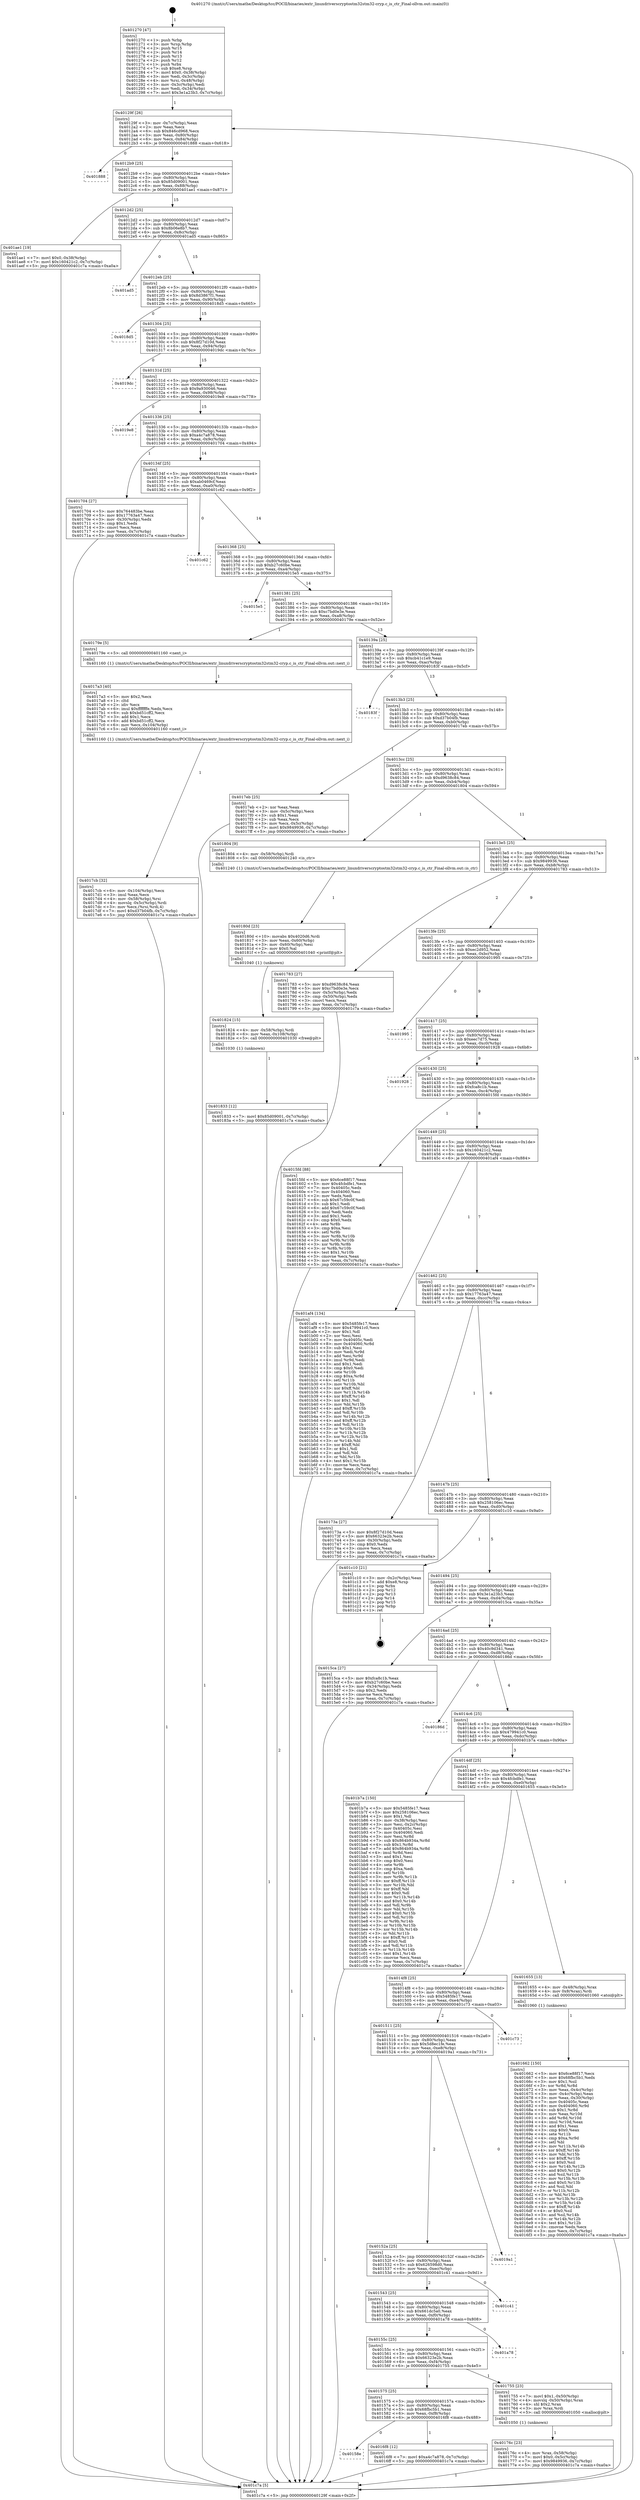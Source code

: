 digraph "0x401270" {
  label = "0x401270 (/mnt/c/Users/mathe/Desktop/tcc/POCII/binaries/extr_linuxdriverscryptostm32stm32-cryp.c_is_ctr_Final-ollvm.out::main(0))"
  labelloc = "t"
  node[shape=record]

  Entry [label="",width=0.3,height=0.3,shape=circle,fillcolor=black,style=filled]
  "0x40129f" [label="{
     0x40129f [26]\l
     | [instrs]\l
     &nbsp;&nbsp;0x40129f \<+3\>: mov -0x7c(%rbp),%eax\l
     &nbsp;&nbsp;0x4012a2 \<+2\>: mov %eax,%ecx\l
     &nbsp;&nbsp;0x4012a4 \<+6\>: sub $0x846cd968,%ecx\l
     &nbsp;&nbsp;0x4012aa \<+3\>: mov %eax,-0x80(%rbp)\l
     &nbsp;&nbsp;0x4012ad \<+6\>: mov %ecx,-0x84(%rbp)\l
     &nbsp;&nbsp;0x4012b3 \<+6\>: je 0000000000401888 \<main+0x618\>\l
  }"]
  "0x401888" [label="{
     0x401888\l
  }", style=dashed]
  "0x4012b9" [label="{
     0x4012b9 [25]\l
     | [instrs]\l
     &nbsp;&nbsp;0x4012b9 \<+5\>: jmp 00000000004012be \<main+0x4e\>\l
     &nbsp;&nbsp;0x4012be \<+3\>: mov -0x80(%rbp),%eax\l
     &nbsp;&nbsp;0x4012c1 \<+5\>: sub $0x85d09001,%eax\l
     &nbsp;&nbsp;0x4012c6 \<+6\>: mov %eax,-0x88(%rbp)\l
     &nbsp;&nbsp;0x4012cc \<+6\>: je 0000000000401ae1 \<main+0x871\>\l
  }"]
  Exit [label="",width=0.3,height=0.3,shape=circle,fillcolor=black,style=filled,peripheries=2]
  "0x401ae1" [label="{
     0x401ae1 [19]\l
     | [instrs]\l
     &nbsp;&nbsp;0x401ae1 \<+7\>: movl $0x0,-0x38(%rbp)\l
     &nbsp;&nbsp;0x401ae8 \<+7\>: movl $0x160421c2,-0x7c(%rbp)\l
     &nbsp;&nbsp;0x401aef \<+5\>: jmp 0000000000401c7a \<main+0xa0a\>\l
  }"]
  "0x4012d2" [label="{
     0x4012d2 [25]\l
     | [instrs]\l
     &nbsp;&nbsp;0x4012d2 \<+5\>: jmp 00000000004012d7 \<main+0x67\>\l
     &nbsp;&nbsp;0x4012d7 \<+3\>: mov -0x80(%rbp),%eax\l
     &nbsp;&nbsp;0x4012da \<+5\>: sub $0x8b06e8b7,%eax\l
     &nbsp;&nbsp;0x4012df \<+6\>: mov %eax,-0x8c(%rbp)\l
     &nbsp;&nbsp;0x4012e5 \<+6\>: je 0000000000401ad5 \<main+0x865\>\l
  }"]
  "0x401833" [label="{
     0x401833 [12]\l
     | [instrs]\l
     &nbsp;&nbsp;0x401833 \<+7\>: movl $0x85d09001,-0x7c(%rbp)\l
     &nbsp;&nbsp;0x40183a \<+5\>: jmp 0000000000401c7a \<main+0xa0a\>\l
  }"]
  "0x401ad5" [label="{
     0x401ad5\l
  }", style=dashed]
  "0x4012eb" [label="{
     0x4012eb [25]\l
     | [instrs]\l
     &nbsp;&nbsp;0x4012eb \<+5\>: jmp 00000000004012f0 \<main+0x80\>\l
     &nbsp;&nbsp;0x4012f0 \<+3\>: mov -0x80(%rbp),%eax\l
     &nbsp;&nbsp;0x4012f3 \<+5\>: sub $0x8d3867f1,%eax\l
     &nbsp;&nbsp;0x4012f8 \<+6\>: mov %eax,-0x90(%rbp)\l
     &nbsp;&nbsp;0x4012fe \<+6\>: je 00000000004018d5 \<main+0x665\>\l
  }"]
  "0x401824" [label="{
     0x401824 [15]\l
     | [instrs]\l
     &nbsp;&nbsp;0x401824 \<+4\>: mov -0x58(%rbp),%rdi\l
     &nbsp;&nbsp;0x401828 \<+6\>: mov %eax,-0x108(%rbp)\l
     &nbsp;&nbsp;0x40182e \<+5\>: call 0000000000401030 \<free@plt\>\l
     | [calls]\l
     &nbsp;&nbsp;0x401030 \{1\} (unknown)\l
  }"]
  "0x4018d5" [label="{
     0x4018d5\l
  }", style=dashed]
  "0x401304" [label="{
     0x401304 [25]\l
     | [instrs]\l
     &nbsp;&nbsp;0x401304 \<+5\>: jmp 0000000000401309 \<main+0x99\>\l
     &nbsp;&nbsp;0x401309 \<+3\>: mov -0x80(%rbp),%eax\l
     &nbsp;&nbsp;0x40130c \<+5\>: sub $0x8f27d10d,%eax\l
     &nbsp;&nbsp;0x401311 \<+6\>: mov %eax,-0x94(%rbp)\l
     &nbsp;&nbsp;0x401317 \<+6\>: je 00000000004019dc \<main+0x76c\>\l
  }"]
  "0x40180d" [label="{
     0x40180d [23]\l
     | [instrs]\l
     &nbsp;&nbsp;0x40180d \<+10\>: movabs $0x4020d6,%rdi\l
     &nbsp;&nbsp;0x401817 \<+3\>: mov %eax,-0x60(%rbp)\l
     &nbsp;&nbsp;0x40181a \<+3\>: mov -0x60(%rbp),%esi\l
     &nbsp;&nbsp;0x40181d \<+2\>: mov $0x0,%al\l
     &nbsp;&nbsp;0x40181f \<+5\>: call 0000000000401040 \<printf@plt\>\l
     | [calls]\l
     &nbsp;&nbsp;0x401040 \{1\} (unknown)\l
  }"]
  "0x4019dc" [label="{
     0x4019dc\l
  }", style=dashed]
  "0x40131d" [label="{
     0x40131d [25]\l
     | [instrs]\l
     &nbsp;&nbsp;0x40131d \<+5\>: jmp 0000000000401322 \<main+0xb2\>\l
     &nbsp;&nbsp;0x401322 \<+3\>: mov -0x80(%rbp),%eax\l
     &nbsp;&nbsp;0x401325 \<+5\>: sub $0x9a930046,%eax\l
     &nbsp;&nbsp;0x40132a \<+6\>: mov %eax,-0x98(%rbp)\l
     &nbsp;&nbsp;0x401330 \<+6\>: je 00000000004019e8 \<main+0x778\>\l
  }"]
  "0x4017cb" [label="{
     0x4017cb [32]\l
     | [instrs]\l
     &nbsp;&nbsp;0x4017cb \<+6\>: mov -0x104(%rbp),%ecx\l
     &nbsp;&nbsp;0x4017d1 \<+3\>: imul %eax,%ecx\l
     &nbsp;&nbsp;0x4017d4 \<+4\>: mov -0x58(%rbp),%rsi\l
     &nbsp;&nbsp;0x4017d8 \<+4\>: movslq -0x5c(%rbp),%rdi\l
     &nbsp;&nbsp;0x4017dc \<+3\>: mov %ecx,(%rsi,%rdi,4)\l
     &nbsp;&nbsp;0x4017df \<+7\>: movl $0xd37b04fb,-0x7c(%rbp)\l
     &nbsp;&nbsp;0x4017e6 \<+5\>: jmp 0000000000401c7a \<main+0xa0a\>\l
  }"]
  "0x4019e8" [label="{
     0x4019e8\l
  }", style=dashed]
  "0x401336" [label="{
     0x401336 [25]\l
     | [instrs]\l
     &nbsp;&nbsp;0x401336 \<+5\>: jmp 000000000040133b \<main+0xcb\>\l
     &nbsp;&nbsp;0x40133b \<+3\>: mov -0x80(%rbp),%eax\l
     &nbsp;&nbsp;0x40133e \<+5\>: sub $0xa4c7a878,%eax\l
     &nbsp;&nbsp;0x401343 \<+6\>: mov %eax,-0x9c(%rbp)\l
     &nbsp;&nbsp;0x401349 \<+6\>: je 0000000000401704 \<main+0x494\>\l
  }"]
  "0x4017a3" [label="{
     0x4017a3 [40]\l
     | [instrs]\l
     &nbsp;&nbsp;0x4017a3 \<+5\>: mov $0x2,%ecx\l
     &nbsp;&nbsp;0x4017a8 \<+1\>: cltd\l
     &nbsp;&nbsp;0x4017a9 \<+2\>: idiv %ecx\l
     &nbsp;&nbsp;0x4017ab \<+6\>: imul $0xfffffffe,%edx,%ecx\l
     &nbsp;&nbsp;0x4017b1 \<+6\>: sub $0xbd51cff2,%ecx\l
     &nbsp;&nbsp;0x4017b7 \<+3\>: add $0x1,%ecx\l
     &nbsp;&nbsp;0x4017ba \<+6\>: add $0xbd51cff2,%ecx\l
     &nbsp;&nbsp;0x4017c0 \<+6\>: mov %ecx,-0x104(%rbp)\l
     &nbsp;&nbsp;0x4017c6 \<+5\>: call 0000000000401160 \<next_i\>\l
     | [calls]\l
     &nbsp;&nbsp;0x401160 \{1\} (/mnt/c/Users/mathe/Desktop/tcc/POCII/binaries/extr_linuxdriverscryptostm32stm32-cryp.c_is_ctr_Final-ollvm.out::next_i)\l
  }"]
  "0x401704" [label="{
     0x401704 [27]\l
     | [instrs]\l
     &nbsp;&nbsp;0x401704 \<+5\>: mov $0x764483be,%eax\l
     &nbsp;&nbsp;0x401709 \<+5\>: mov $0x17763a47,%ecx\l
     &nbsp;&nbsp;0x40170e \<+3\>: mov -0x30(%rbp),%edx\l
     &nbsp;&nbsp;0x401711 \<+3\>: cmp $0x1,%edx\l
     &nbsp;&nbsp;0x401714 \<+3\>: cmovl %ecx,%eax\l
     &nbsp;&nbsp;0x401717 \<+3\>: mov %eax,-0x7c(%rbp)\l
     &nbsp;&nbsp;0x40171a \<+5\>: jmp 0000000000401c7a \<main+0xa0a\>\l
  }"]
  "0x40134f" [label="{
     0x40134f [25]\l
     | [instrs]\l
     &nbsp;&nbsp;0x40134f \<+5\>: jmp 0000000000401354 \<main+0xe4\>\l
     &nbsp;&nbsp;0x401354 \<+3\>: mov -0x80(%rbp),%eax\l
     &nbsp;&nbsp;0x401357 \<+5\>: sub $0xab0469cf,%eax\l
     &nbsp;&nbsp;0x40135c \<+6\>: mov %eax,-0xa0(%rbp)\l
     &nbsp;&nbsp;0x401362 \<+6\>: je 0000000000401c62 \<main+0x9f2\>\l
  }"]
  "0x40176c" [label="{
     0x40176c [23]\l
     | [instrs]\l
     &nbsp;&nbsp;0x40176c \<+4\>: mov %rax,-0x58(%rbp)\l
     &nbsp;&nbsp;0x401770 \<+7\>: movl $0x0,-0x5c(%rbp)\l
     &nbsp;&nbsp;0x401777 \<+7\>: movl $0x9849936,-0x7c(%rbp)\l
     &nbsp;&nbsp;0x40177e \<+5\>: jmp 0000000000401c7a \<main+0xa0a\>\l
  }"]
  "0x401c62" [label="{
     0x401c62\l
  }", style=dashed]
  "0x401368" [label="{
     0x401368 [25]\l
     | [instrs]\l
     &nbsp;&nbsp;0x401368 \<+5\>: jmp 000000000040136d \<main+0xfd\>\l
     &nbsp;&nbsp;0x40136d \<+3\>: mov -0x80(%rbp),%eax\l
     &nbsp;&nbsp;0x401370 \<+5\>: sub $0xb27c60be,%eax\l
     &nbsp;&nbsp;0x401375 \<+6\>: mov %eax,-0xa4(%rbp)\l
     &nbsp;&nbsp;0x40137b \<+6\>: je 00000000004015e5 \<main+0x375\>\l
  }"]
  "0x40158e" [label="{
     0x40158e\l
  }", style=dashed]
  "0x4015e5" [label="{
     0x4015e5\l
  }", style=dashed]
  "0x401381" [label="{
     0x401381 [25]\l
     | [instrs]\l
     &nbsp;&nbsp;0x401381 \<+5\>: jmp 0000000000401386 \<main+0x116\>\l
     &nbsp;&nbsp;0x401386 \<+3\>: mov -0x80(%rbp),%eax\l
     &nbsp;&nbsp;0x401389 \<+5\>: sub $0xc7bd0e3e,%eax\l
     &nbsp;&nbsp;0x40138e \<+6\>: mov %eax,-0xa8(%rbp)\l
     &nbsp;&nbsp;0x401394 \<+6\>: je 000000000040179e \<main+0x52e\>\l
  }"]
  "0x4016f8" [label="{
     0x4016f8 [12]\l
     | [instrs]\l
     &nbsp;&nbsp;0x4016f8 \<+7\>: movl $0xa4c7a878,-0x7c(%rbp)\l
     &nbsp;&nbsp;0x4016ff \<+5\>: jmp 0000000000401c7a \<main+0xa0a\>\l
  }"]
  "0x40179e" [label="{
     0x40179e [5]\l
     | [instrs]\l
     &nbsp;&nbsp;0x40179e \<+5\>: call 0000000000401160 \<next_i\>\l
     | [calls]\l
     &nbsp;&nbsp;0x401160 \{1\} (/mnt/c/Users/mathe/Desktop/tcc/POCII/binaries/extr_linuxdriverscryptostm32stm32-cryp.c_is_ctr_Final-ollvm.out::next_i)\l
  }"]
  "0x40139a" [label="{
     0x40139a [25]\l
     | [instrs]\l
     &nbsp;&nbsp;0x40139a \<+5\>: jmp 000000000040139f \<main+0x12f\>\l
     &nbsp;&nbsp;0x40139f \<+3\>: mov -0x80(%rbp),%eax\l
     &nbsp;&nbsp;0x4013a2 \<+5\>: sub $0xcb41c1e9,%eax\l
     &nbsp;&nbsp;0x4013a7 \<+6\>: mov %eax,-0xac(%rbp)\l
     &nbsp;&nbsp;0x4013ad \<+6\>: je 000000000040183f \<main+0x5cf\>\l
  }"]
  "0x401575" [label="{
     0x401575 [25]\l
     | [instrs]\l
     &nbsp;&nbsp;0x401575 \<+5\>: jmp 000000000040157a \<main+0x30a\>\l
     &nbsp;&nbsp;0x40157a \<+3\>: mov -0x80(%rbp),%eax\l
     &nbsp;&nbsp;0x40157d \<+5\>: sub $0x68fbc5b1,%eax\l
     &nbsp;&nbsp;0x401582 \<+6\>: mov %eax,-0xf8(%rbp)\l
     &nbsp;&nbsp;0x401588 \<+6\>: je 00000000004016f8 \<main+0x488\>\l
  }"]
  "0x40183f" [label="{
     0x40183f\l
  }", style=dashed]
  "0x4013b3" [label="{
     0x4013b3 [25]\l
     | [instrs]\l
     &nbsp;&nbsp;0x4013b3 \<+5\>: jmp 00000000004013b8 \<main+0x148\>\l
     &nbsp;&nbsp;0x4013b8 \<+3\>: mov -0x80(%rbp),%eax\l
     &nbsp;&nbsp;0x4013bb \<+5\>: sub $0xd37b04fb,%eax\l
     &nbsp;&nbsp;0x4013c0 \<+6\>: mov %eax,-0xb0(%rbp)\l
     &nbsp;&nbsp;0x4013c6 \<+6\>: je 00000000004017eb \<main+0x57b\>\l
  }"]
  "0x401755" [label="{
     0x401755 [23]\l
     | [instrs]\l
     &nbsp;&nbsp;0x401755 \<+7\>: movl $0x1,-0x50(%rbp)\l
     &nbsp;&nbsp;0x40175c \<+4\>: movslq -0x50(%rbp),%rax\l
     &nbsp;&nbsp;0x401760 \<+4\>: shl $0x2,%rax\l
     &nbsp;&nbsp;0x401764 \<+3\>: mov %rax,%rdi\l
     &nbsp;&nbsp;0x401767 \<+5\>: call 0000000000401050 \<malloc@plt\>\l
     | [calls]\l
     &nbsp;&nbsp;0x401050 \{1\} (unknown)\l
  }"]
  "0x4017eb" [label="{
     0x4017eb [25]\l
     | [instrs]\l
     &nbsp;&nbsp;0x4017eb \<+2\>: xor %eax,%eax\l
     &nbsp;&nbsp;0x4017ed \<+3\>: mov -0x5c(%rbp),%ecx\l
     &nbsp;&nbsp;0x4017f0 \<+3\>: sub $0x1,%eax\l
     &nbsp;&nbsp;0x4017f3 \<+2\>: sub %eax,%ecx\l
     &nbsp;&nbsp;0x4017f5 \<+3\>: mov %ecx,-0x5c(%rbp)\l
     &nbsp;&nbsp;0x4017f8 \<+7\>: movl $0x9849936,-0x7c(%rbp)\l
     &nbsp;&nbsp;0x4017ff \<+5\>: jmp 0000000000401c7a \<main+0xa0a\>\l
  }"]
  "0x4013cc" [label="{
     0x4013cc [25]\l
     | [instrs]\l
     &nbsp;&nbsp;0x4013cc \<+5\>: jmp 00000000004013d1 \<main+0x161\>\l
     &nbsp;&nbsp;0x4013d1 \<+3\>: mov -0x80(%rbp),%eax\l
     &nbsp;&nbsp;0x4013d4 \<+5\>: sub $0xd9638c84,%eax\l
     &nbsp;&nbsp;0x4013d9 \<+6\>: mov %eax,-0xb4(%rbp)\l
     &nbsp;&nbsp;0x4013df \<+6\>: je 0000000000401804 \<main+0x594\>\l
  }"]
  "0x40155c" [label="{
     0x40155c [25]\l
     | [instrs]\l
     &nbsp;&nbsp;0x40155c \<+5\>: jmp 0000000000401561 \<main+0x2f1\>\l
     &nbsp;&nbsp;0x401561 \<+3\>: mov -0x80(%rbp),%eax\l
     &nbsp;&nbsp;0x401564 \<+5\>: sub $0x66323e2b,%eax\l
     &nbsp;&nbsp;0x401569 \<+6\>: mov %eax,-0xf4(%rbp)\l
     &nbsp;&nbsp;0x40156f \<+6\>: je 0000000000401755 \<main+0x4e5\>\l
  }"]
  "0x401804" [label="{
     0x401804 [9]\l
     | [instrs]\l
     &nbsp;&nbsp;0x401804 \<+4\>: mov -0x58(%rbp),%rdi\l
     &nbsp;&nbsp;0x401808 \<+5\>: call 0000000000401240 \<is_ctr\>\l
     | [calls]\l
     &nbsp;&nbsp;0x401240 \{1\} (/mnt/c/Users/mathe/Desktop/tcc/POCII/binaries/extr_linuxdriverscryptostm32stm32-cryp.c_is_ctr_Final-ollvm.out::is_ctr)\l
  }"]
  "0x4013e5" [label="{
     0x4013e5 [25]\l
     | [instrs]\l
     &nbsp;&nbsp;0x4013e5 \<+5\>: jmp 00000000004013ea \<main+0x17a\>\l
     &nbsp;&nbsp;0x4013ea \<+3\>: mov -0x80(%rbp),%eax\l
     &nbsp;&nbsp;0x4013ed \<+5\>: sub $0x9849936,%eax\l
     &nbsp;&nbsp;0x4013f2 \<+6\>: mov %eax,-0xb8(%rbp)\l
     &nbsp;&nbsp;0x4013f8 \<+6\>: je 0000000000401783 \<main+0x513\>\l
  }"]
  "0x401a78" [label="{
     0x401a78\l
  }", style=dashed]
  "0x401783" [label="{
     0x401783 [27]\l
     | [instrs]\l
     &nbsp;&nbsp;0x401783 \<+5\>: mov $0xd9638c84,%eax\l
     &nbsp;&nbsp;0x401788 \<+5\>: mov $0xc7bd0e3e,%ecx\l
     &nbsp;&nbsp;0x40178d \<+3\>: mov -0x5c(%rbp),%edx\l
     &nbsp;&nbsp;0x401790 \<+3\>: cmp -0x50(%rbp),%edx\l
     &nbsp;&nbsp;0x401793 \<+3\>: cmovl %ecx,%eax\l
     &nbsp;&nbsp;0x401796 \<+3\>: mov %eax,-0x7c(%rbp)\l
     &nbsp;&nbsp;0x401799 \<+5\>: jmp 0000000000401c7a \<main+0xa0a\>\l
  }"]
  "0x4013fe" [label="{
     0x4013fe [25]\l
     | [instrs]\l
     &nbsp;&nbsp;0x4013fe \<+5\>: jmp 0000000000401403 \<main+0x193\>\l
     &nbsp;&nbsp;0x401403 \<+3\>: mov -0x80(%rbp),%eax\l
     &nbsp;&nbsp;0x401406 \<+5\>: sub $0xec2d952,%eax\l
     &nbsp;&nbsp;0x40140b \<+6\>: mov %eax,-0xbc(%rbp)\l
     &nbsp;&nbsp;0x401411 \<+6\>: je 0000000000401995 \<main+0x725\>\l
  }"]
  "0x401543" [label="{
     0x401543 [25]\l
     | [instrs]\l
     &nbsp;&nbsp;0x401543 \<+5\>: jmp 0000000000401548 \<main+0x2d8\>\l
     &nbsp;&nbsp;0x401548 \<+3\>: mov -0x80(%rbp),%eax\l
     &nbsp;&nbsp;0x40154b \<+5\>: sub $0x661dc5a0,%eax\l
     &nbsp;&nbsp;0x401550 \<+6\>: mov %eax,-0xf0(%rbp)\l
     &nbsp;&nbsp;0x401556 \<+6\>: je 0000000000401a78 \<main+0x808\>\l
  }"]
  "0x401995" [label="{
     0x401995\l
  }", style=dashed]
  "0x401417" [label="{
     0x401417 [25]\l
     | [instrs]\l
     &nbsp;&nbsp;0x401417 \<+5\>: jmp 000000000040141c \<main+0x1ac\>\l
     &nbsp;&nbsp;0x40141c \<+3\>: mov -0x80(%rbp),%eax\l
     &nbsp;&nbsp;0x40141f \<+5\>: sub $0xeec7d75,%eax\l
     &nbsp;&nbsp;0x401424 \<+6\>: mov %eax,-0xc0(%rbp)\l
     &nbsp;&nbsp;0x40142a \<+6\>: je 0000000000401928 \<main+0x6b8\>\l
  }"]
  "0x401c41" [label="{
     0x401c41\l
  }", style=dashed]
  "0x401928" [label="{
     0x401928\l
  }", style=dashed]
  "0x401430" [label="{
     0x401430 [25]\l
     | [instrs]\l
     &nbsp;&nbsp;0x401430 \<+5\>: jmp 0000000000401435 \<main+0x1c5\>\l
     &nbsp;&nbsp;0x401435 \<+3\>: mov -0x80(%rbp),%eax\l
     &nbsp;&nbsp;0x401438 \<+5\>: sub $0xfca8c1b,%eax\l
     &nbsp;&nbsp;0x40143d \<+6\>: mov %eax,-0xc4(%rbp)\l
     &nbsp;&nbsp;0x401443 \<+6\>: je 00000000004015fd \<main+0x38d\>\l
  }"]
  "0x40152a" [label="{
     0x40152a [25]\l
     | [instrs]\l
     &nbsp;&nbsp;0x40152a \<+5\>: jmp 000000000040152f \<main+0x2bf\>\l
     &nbsp;&nbsp;0x40152f \<+3\>: mov -0x80(%rbp),%eax\l
     &nbsp;&nbsp;0x401532 \<+5\>: sub $0x626598d0,%eax\l
     &nbsp;&nbsp;0x401537 \<+6\>: mov %eax,-0xec(%rbp)\l
     &nbsp;&nbsp;0x40153d \<+6\>: je 0000000000401c41 \<main+0x9d1\>\l
  }"]
  "0x4015fd" [label="{
     0x4015fd [88]\l
     | [instrs]\l
     &nbsp;&nbsp;0x4015fd \<+5\>: mov $0x6ce88f17,%eax\l
     &nbsp;&nbsp;0x401602 \<+5\>: mov $0x4fcbdfe1,%ecx\l
     &nbsp;&nbsp;0x401607 \<+7\>: mov 0x40405c,%edx\l
     &nbsp;&nbsp;0x40160e \<+7\>: mov 0x404060,%esi\l
     &nbsp;&nbsp;0x401615 \<+2\>: mov %edx,%edi\l
     &nbsp;&nbsp;0x401617 \<+6\>: sub $0x67c59c0f,%edi\l
     &nbsp;&nbsp;0x40161d \<+3\>: sub $0x1,%edi\l
     &nbsp;&nbsp;0x401620 \<+6\>: add $0x67c59c0f,%edi\l
     &nbsp;&nbsp;0x401626 \<+3\>: imul %edi,%edx\l
     &nbsp;&nbsp;0x401629 \<+3\>: and $0x1,%edx\l
     &nbsp;&nbsp;0x40162c \<+3\>: cmp $0x0,%edx\l
     &nbsp;&nbsp;0x40162f \<+4\>: sete %r8b\l
     &nbsp;&nbsp;0x401633 \<+3\>: cmp $0xa,%esi\l
     &nbsp;&nbsp;0x401636 \<+4\>: setl %r9b\l
     &nbsp;&nbsp;0x40163a \<+3\>: mov %r8b,%r10b\l
     &nbsp;&nbsp;0x40163d \<+3\>: and %r9b,%r10b\l
     &nbsp;&nbsp;0x401640 \<+3\>: xor %r9b,%r8b\l
     &nbsp;&nbsp;0x401643 \<+3\>: or %r8b,%r10b\l
     &nbsp;&nbsp;0x401646 \<+4\>: test $0x1,%r10b\l
     &nbsp;&nbsp;0x40164a \<+3\>: cmovne %ecx,%eax\l
     &nbsp;&nbsp;0x40164d \<+3\>: mov %eax,-0x7c(%rbp)\l
     &nbsp;&nbsp;0x401650 \<+5\>: jmp 0000000000401c7a \<main+0xa0a\>\l
  }"]
  "0x401449" [label="{
     0x401449 [25]\l
     | [instrs]\l
     &nbsp;&nbsp;0x401449 \<+5\>: jmp 000000000040144e \<main+0x1de\>\l
     &nbsp;&nbsp;0x40144e \<+3\>: mov -0x80(%rbp),%eax\l
     &nbsp;&nbsp;0x401451 \<+5\>: sub $0x160421c2,%eax\l
     &nbsp;&nbsp;0x401456 \<+6\>: mov %eax,-0xc8(%rbp)\l
     &nbsp;&nbsp;0x40145c \<+6\>: je 0000000000401af4 \<main+0x884\>\l
  }"]
  "0x4019a1" [label="{
     0x4019a1\l
  }", style=dashed]
  "0x401af4" [label="{
     0x401af4 [134]\l
     | [instrs]\l
     &nbsp;&nbsp;0x401af4 \<+5\>: mov $0x5485fe17,%eax\l
     &nbsp;&nbsp;0x401af9 \<+5\>: mov $0x479941c0,%ecx\l
     &nbsp;&nbsp;0x401afe \<+2\>: mov $0x1,%dl\l
     &nbsp;&nbsp;0x401b00 \<+2\>: xor %esi,%esi\l
     &nbsp;&nbsp;0x401b02 \<+7\>: mov 0x40405c,%edi\l
     &nbsp;&nbsp;0x401b09 \<+8\>: mov 0x404060,%r8d\l
     &nbsp;&nbsp;0x401b11 \<+3\>: sub $0x1,%esi\l
     &nbsp;&nbsp;0x401b14 \<+3\>: mov %edi,%r9d\l
     &nbsp;&nbsp;0x401b17 \<+3\>: add %esi,%r9d\l
     &nbsp;&nbsp;0x401b1a \<+4\>: imul %r9d,%edi\l
     &nbsp;&nbsp;0x401b1e \<+3\>: and $0x1,%edi\l
     &nbsp;&nbsp;0x401b21 \<+3\>: cmp $0x0,%edi\l
     &nbsp;&nbsp;0x401b24 \<+4\>: sete %r10b\l
     &nbsp;&nbsp;0x401b28 \<+4\>: cmp $0xa,%r8d\l
     &nbsp;&nbsp;0x401b2c \<+4\>: setl %r11b\l
     &nbsp;&nbsp;0x401b30 \<+3\>: mov %r10b,%bl\l
     &nbsp;&nbsp;0x401b33 \<+3\>: xor $0xff,%bl\l
     &nbsp;&nbsp;0x401b36 \<+3\>: mov %r11b,%r14b\l
     &nbsp;&nbsp;0x401b39 \<+4\>: xor $0xff,%r14b\l
     &nbsp;&nbsp;0x401b3d \<+3\>: xor $0x1,%dl\l
     &nbsp;&nbsp;0x401b40 \<+3\>: mov %bl,%r15b\l
     &nbsp;&nbsp;0x401b43 \<+4\>: and $0xff,%r15b\l
     &nbsp;&nbsp;0x401b47 \<+3\>: and %dl,%r10b\l
     &nbsp;&nbsp;0x401b4a \<+3\>: mov %r14b,%r12b\l
     &nbsp;&nbsp;0x401b4d \<+4\>: and $0xff,%r12b\l
     &nbsp;&nbsp;0x401b51 \<+3\>: and %dl,%r11b\l
     &nbsp;&nbsp;0x401b54 \<+3\>: or %r10b,%r15b\l
     &nbsp;&nbsp;0x401b57 \<+3\>: or %r11b,%r12b\l
     &nbsp;&nbsp;0x401b5a \<+3\>: xor %r12b,%r15b\l
     &nbsp;&nbsp;0x401b5d \<+3\>: or %r14b,%bl\l
     &nbsp;&nbsp;0x401b60 \<+3\>: xor $0xff,%bl\l
     &nbsp;&nbsp;0x401b63 \<+3\>: or $0x1,%dl\l
     &nbsp;&nbsp;0x401b66 \<+2\>: and %dl,%bl\l
     &nbsp;&nbsp;0x401b68 \<+3\>: or %bl,%r15b\l
     &nbsp;&nbsp;0x401b6b \<+4\>: test $0x1,%r15b\l
     &nbsp;&nbsp;0x401b6f \<+3\>: cmovne %ecx,%eax\l
     &nbsp;&nbsp;0x401b72 \<+3\>: mov %eax,-0x7c(%rbp)\l
     &nbsp;&nbsp;0x401b75 \<+5\>: jmp 0000000000401c7a \<main+0xa0a\>\l
  }"]
  "0x401462" [label="{
     0x401462 [25]\l
     | [instrs]\l
     &nbsp;&nbsp;0x401462 \<+5\>: jmp 0000000000401467 \<main+0x1f7\>\l
     &nbsp;&nbsp;0x401467 \<+3\>: mov -0x80(%rbp),%eax\l
     &nbsp;&nbsp;0x40146a \<+5\>: sub $0x17763a47,%eax\l
     &nbsp;&nbsp;0x40146f \<+6\>: mov %eax,-0xcc(%rbp)\l
     &nbsp;&nbsp;0x401475 \<+6\>: je 000000000040173a \<main+0x4ca\>\l
  }"]
  "0x401511" [label="{
     0x401511 [25]\l
     | [instrs]\l
     &nbsp;&nbsp;0x401511 \<+5\>: jmp 0000000000401516 \<main+0x2a6\>\l
     &nbsp;&nbsp;0x401516 \<+3\>: mov -0x80(%rbp),%eax\l
     &nbsp;&nbsp;0x401519 \<+5\>: sub $0x5d8ec1fe,%eax\l
     &nbsp;&nbsp;0x40151e \<+6\>: mov %eax,-0xe8(%rbp)\l
     &nbsp;&nbsp;0x401524 \<+6\>: je 00000000004019a1 \<main+0x731\>\l
  }"]
  "0x40173a" [label="{
     0x40173a [27]\l
     | [instrs]\l
     &nbsp;&nbsp;0x40173a \<+5\>: mov $0x8f27d10d,%eax\l
     &nbsp;&nbsp;0x40173f \<+5\>: mov $0x66323e2b,%ecx\l
     &nbsp;&nbsp;0x401744 \<+3\>: mov -0x30(%rbp),%edx\l
     &nbsp;&nbsp;0x401747 \<+3\>: cmp $0x0,%edx\l
     &nbsp;&nbsp;0x40174a \<+3\>: cmove %ecx,%eax\l
     &nbsp;&nbsp;0x40174d \<+3\>: mov %eax,-0x7c(%rbp)\l
     &nbsp;&nbsp;0x401750 \<+5\>: jmp 0000000000401c7a \<main+0xa0a\>\l
  }"]
  "0x40147b" [label="{
     0x40147b [25]\l
     | [instrs]\l
     &nbsp;&nbsp;0x40147b \<+5\>: jmp 0000000000401480 \<main+0x210\>\l
     &nbsp;&nbsp;0x401480 \<+3\>: mov -0x80(%rbp),%eax\l
     &nbsp;&nbsp;0x401483 \<+5\>: sub $0x258106ec,%eax\l
     &nbsp;&nbsp;0x401488 \<+6\>: mov %eax,-0xd0(%rbp)\l
     &nbsp;&nbsp;0x40148e \<+6\>: je 0000000000401c10 \<main+0x9a0\>\l
  }"]
  "0x401c73" [label="{
     0x401c73\l
  }", style=dashed]
  "0x401c10" [label="{
     0x401c10 [21]\l
     | [instrs]\l
     &nbsp;&nbsp;0x401c10 \<+3\>: mov -0x2c(%rbp),%eax\l
     &nbsp;&nbsp;0x401c13 \<+7\>: add $0xe8,%rsp\l
     &nbsp;&nbsp;0x401c1a \<+1\>: pop %rbx\l
     &nbsp;&nbsp;0x401c1b \<+2\>: pop %r12\l
     &nbsp;&nbsp;0x401c1d \<+2\>: pop %r13\l
     &nbsp;&nbsp;0x401c1f \<+2\>: pop %r14\l
     &nbsp;&nbsp;0x401c21 \<+2\>: pop %r15\l
     &nbsp;&nbsp;0x401c23 \<+1\>: pop %rbp\l
     &nbsp;&nbsp;0x401c24 \<+1\>: ret\l
  }"]
  "0x401494" [label="{
     0x401494 [25]\l
     | [instrs]\l
     &nbsp;&nbsp;0x401494 \<+5\>: jmp 0000000000401499 \<main+0x229\>\l
     &nbsp;&nbsp;0x401499 \<+3\>: mov -0x80(%rbp),%eax\l
     &nbsp;&nbsp;0x40149c \<+5\>: sub $0x3e1a23b3,%eax\l
     &nbsp;&nbsp;0x4014a1 \<+6\>: mov %eax,-0xd4(%rbp)\l
     &nbsp;&nbsp;0x4014a7 \<+6\>: je 00000000004015ca \<main+0x35a\>\l
  }"]
  "0x401662" [label="{
     0x401662 [150]\l
     | [instrs]\l
     &nbsp;&nbsp;0x401662 \<+5\>: mov $0x6ce88f17,%ecx\l
     &nbsp;&nbsp;0x401667 \<+5\>: mov $0x68fbc5b1,%edx\l
     &nbsp;&nbsp;0x40166c \<+3\>: mov $0x1,%sil\l
     &nbsp;&nbsp;0x40166f \<+3\>: xor %r8d,%r8d\l
     &nbsp;&nbsp;0x401672 \<+3\>: mov %eax,-0x4c(%rbp)\l
     &nbsp;&nbsp;0x401675 \<+3\>: mov -0x4c(%rbp),%eax\l
     &nbsp;&nbsp;0x401678 \<+3\>: mov %eax,-0x30(%rbp)\l
     &nbsp;&nbsp;0x40167b \<+7\>: mov 0x40405c,%eax\l
     &nbsp;&nbsp;0x401682 \<+8\>: mov 0x404060,%r9d\l
     &nbsp;&nbsp;0x40168a \<+4\>: sub $0x1,%r8d\l
     &nbsp;&nbsp;0x40168e \<+3\>: mov %eax,%r10d\l
     &nbsp;&nbsp;0x401691 \<+3\>: add %r8d,%r10d\l
     &nbsp;&nbsp;0x401694 \<+4\>: imul %r10d,%eax\l
     &nbsp;&nbsp;0x401698 \<+3\>: and $0x1,%eax\l
     &nbsp;&nbsp;0x40169b \<+3\>: cmp $0x0,%eax\l
     &nbsp;&nbsp;0x40169e \<+4\>: sete %r11b\l
     &nbsp;&nbsp;0x4016a2 \<+4\>: cmp $0xa,%r9d\l
     &nbsp;&nbsp;0x4016a6 \<+3\>: setl %bl\l
     &nbsp;&nbsp;0x4016a9 \<+3\>: mov %r11b,%r14b\l
     &nbsp;&nbsp;0x4016ac \<+4\>: xor $0xff,%r14b\l
     &nbsp;&nbsp;0x4016b0 \<+3\>: mov %bl,%r15b\l
     &nbsp;&nbsp;0x4016b3 \<+4\>: xor $0xff,%r15b\l
     &nbsp;&nbsp;0x4016b7 \<+4\>: xor $0x0,%sil\l
     &nbsp;&nbsp;0x4016bb \<+3\>: mov %r14b,%r12b\l
     &nbsp;&nbsp;0x4016be \<+4\>: and $0x0,%r12b\l
     &nbsp;&nbsp;0x4016c2 \<+3\>: and %sil,%r11b\l
     &nbsp;&nbsp;0x4016c5 \<+3\>: mov %r15b,%r13b\l
     &nbsp;&nbsp;0x4016c8 \<+4\>: and $0x0,%r13b\l
     &nbsp;&nbsp;0x4016cc \<+3\>: and %sil,%bl\l
     &nbsp;&nbsp;0x4016cf \<+3\>: or %r11b,%r12b\l
     &nbsp;&nbsp;0x4016d2 \<+3\>: or %bl,%r13b\l
     &nbsp;&nbsp;0x4016d5 \<+3\>: xor %r13b,%r12b\l
     &nbsp;&nbsp;0x4016d8 \<+3\>: or %r15b,%r14b\l
     &nbsp;&nbsp;0x4016db \<+4\>: xor $0xff,%r14b\l
     &nbsp;&nbsp;0x4016df \<+4\>: or $0x0,%sil\l
     &nbsp;&nbsp;0x4016e3 \<+3\>: and %sil,%r14b\l
     &nbsp;&nbsp;0x4016e6 \<+3\>: or %r14b,%r12b\l
     &nbsp;&nbsp;0x4016e9 \<+4\>: test $0x1,%r12b\l
     &nbsp;&nbsp;0x4016ed \<+3\>: cmovne %edx,%ecx\l
     &nbsp;&nbsp;0x4016f0 \<+3\>: mov %ecx,-0x7c(%rbp)\l
     &nbsp;&nbsp;0x4016f3 \<+5\>: jmp 0000000000401c7a \<main+0xa0a\>\l
  }"]
  "0x4015ca" [label="{
     0x4015ca [27]\l
     | [instrs]\l
     &nbsp;&nbsp;0x4015ca \<+5\>: mov $0xfca8c1b,%eax\l
     &nbsp;&nbsp;0x4015cf \<+5\>: mov $0xb27c60be,%ecx\l
     &nbsp;&nbsp;0x4015d4 \<+3\>: mov -0x34(%rbp),%edx\l
     &nbsp;&nbsp;0x4015d7 \<+3\>: cmp $0x2,%edx\l
     &nbsp;&nbsp;0x4015da \<+3\>: cmovne %ecx,%eax\l
     &nbsp;&nbsp;0x4015dd \<+3\>: mov %eax,-0x7c(%rbp)\l
     &nbsp;&nbsp;0x4015e0 \<+5\>: jmp 0000000000401c7a \<main+0xa0a\>\l
  }"]
  "0x4014ad" [label="{
     0x4014ad [25]\l
     | [instrs]\l
     &nbsp;&nbsp;0x4014ad \<+5\>: jmp 00000000004014b2 \<main+0x242\>\l
     &nbsp;&nbsp;0x4014b2 \<+3\>: mov -0x80(%rbp),%eax\l
     &nbsp;&nbsp;0x4014b5 \<+5\>: sub $0x40c9d341,%eax\l
     &nbsp;&nbsp;0x4014ba \<+6\>: mov %eax,-0xd8(%rbp)\l
     &nbsp;&nbsp;0x4014c0 \<+6\>: je 000000000040186d \<main+0x5fd\>\l
  }"]
  "0x401c7a" [label="{
     0x401c7a [5]\l
     | [instrs]\l
     &nbsp;&nbsp;0x401c7a \<+5\>: jmp 000000000040129f \<main+0x2f\>\l
  }"]
  "0x401270" [label="{
     0x401270 [47]\l
     | [instrs]\l
     &nbsp;&nbsp;0x401270 \<+1\>: push %rbp\l
     &nbsp;&nbsp;0x401271 \<+3\>: mov %rsp,%rbp\l
     &nbsp;&nbsp;0x401274 \<+2\>: push %r15\l
     &nbsp;&nbsp;0x401276 \<+2\>: push %r14\l
     &nbsp;&nbsp;0x401278 \<+2\>: push %r13\l
     &nbsp;&nbsp;0x40127a \<+2\>: push %r12\l
     &nbsp;&nbsp;0x40127c \<+1\>: push %rbx\l
     &nbsp;&nbsp;0x40127d \<+7\>: sub $0xe8,%rsp\l
     &nbsp;&nbsp;0x401284 \<+7\>: movl $0x0,-0x38(%rbp)\l
     &nbsp;&nbsp;0x40128b \<+3\>: mov %edi,-0x3c(%rbp)\l
     &nbsp;&nbsp;0x40128e \<+4\>: mov %rsi,-0x48(%rbp)\l
     &nbsp;&nbsp;0x401292 \<+3\>: mov -0x3c(%rbp),%edi\l
     &nbsp;&nbsp;0x401295 \<+3\>: mov %edi,-0x34(%rbp)\l
     &nbsp;&nbsp;0x401298 \<+7\>: movl $0x3e1a23b3,-0x7c(%rbp)\l
  }"]
  "0x4014f8" [label="{
     0x4014f8 [25]\l
     | [instrs]\l
     &nbsp;&nbsp;0x4014f8 \<+5\>: jmp 00000000004014fd \<main+0x28d\>\l
     &nbsp;&nbsp;0x4014fd \<+3\>: mov -0x80(%rbp),%eax\l
     &nbsp;&nbsp;0x401500 \<+5\>: sub $0x5485fe17,%eax\l
     &nbsp;&nbsp;0x401505 \<+6\>: mov %eax,-0xe4(%rbp)\l
     &nbsp;&nbsp;0x40150b \<+6\>: je 0000000000401c73 \<main+0xa03\>\l
  }"]
  "0x40186d" [label="{
     0x40186d\l
  }", style=dashed]
  "0x4014c6" [label="{
     0x4014c6 [25]\l
     | [instrs]\l
     &nbsp;&nbsp;0x4014c6 \<+5\>: jmp 00000000004014cb \<main+0x25b\>\l
     &nbsp;&nbsp;0x4014cb \<+3\>: mov -0x80(%rbp),%eax\l
     &nbsp;&nbsp;0x4014ce \<+5\>: sub $0x479941c0,%eax\l
     &nbsp;&nbsp;0x4014d3 \<+6\>: mov %eax,-0xdc(%rbp)\l
     &nbsp;&nbsp;0x4014d9 \<+6\>: je 0000000000401b7a \<main+0x90a\>\l
  }"]
  "0x401655" [label="{
     0x401655 [13]\l
     | [instrs]\l
     &nbsp;&nbsp;0x401655 \<+4\>: mov -0x48(%rbp),%rax\l
     &nbsp;&nbsp;0x401659 \<+4\>: mov 0x8(%rax),%rdi\l
     &nbsp;&nbsp;0x40165d \<+5\>: call 0000000000401060 \<atoi@plt\>\l
     | [calls]\l
     &nbsp;&nbsp;0x401060 \{1\} (unknown)\l
  }"]
  "0x401b7a" [label="{
     0x401b7a [150]\l
     | [instrs]\l
     &nbsp;&nbsp;0x401b7a \<+5\>: mov $0x5485fe17,%eax\l
     &nbsp;&nbsp;0x401b7f \<+5\>: mov $0x258106ec,%ecx\l
     &nbsp;&nbsp;0x401b84 \<+2\>: mov $0x1,%dl\l
     &nbsp;&nbsp;0x401b86 \<+3\>: mov -0x38(%rbp),%esi\l
     &nbsp;&nbsp;0x401b89 \<+3\>: mov %esi,-0x2c(%rbp)\l
     &nbsp;&nbsp;0x401b8c \<+7\>: mov 0x40405c,%esi\l
     &nbsp;&nbsp;0x401b93 \<+7\>: mov 0x404060,%edi\l
     &nbsp;&nbsp;0x401b9a \<+3\>: mov %esi,%r8d\l
     &nbsp;&nbsp;0x401b9d \<+7\>: sub $0x864b934a,%r8d\l
     &nbsp;&nbsp;0x401ba4 \<+4\>: sub $0x1,%r8d\l
     &nbsp;&nbsp;0x401ba8 \<+7\>: add $0x864b934a,%r8d\l
     &nbsp;&nbsp;0x401baf \<+4\>: imul %r8d,%esi\l
     &nbsp;&nbsp;0x401bb3 \<+3\>: and $0x1,%esi\l
     &nbsp;&nbsp;0x401bb6 \<+3\>: cmp $0x0,%esi\l
     &nbsp;&nbsp;0x401bb9 \<+4\>: sete %r9b\l
     &nbsp;&nbsp;0x401bbd \<+3\>: cmp $0xa,%edi\l
     &nbsp;&nbsp;0x401bc0 \<+4\>: setl %r10b\l
     &nbsp;&nbsp;0x401bc4 \<+3\>: mov %r9b,%r11b\l
     &nbsp;&nbsp;0x401bc7 \<+4\>: xor $0xff,%r11b\l
     &nbsp;&nbsp;0x401bcb \<+3\>: mov %r10b,%bl\l
     &nbsp;&nbsp;0x401bce \<+3\>: xor $0xff,%bl\l
     &nbsp;&nbsp;0x401bd1 \<+3\>: xor $0x0,%dl\l
     &nbsp;&nbsp;0x401bd4 \<+3\>: mov %r11b,%r14b\l
     &nbsp;&nbsp;0x401bd7 \<+4\>: and $0x0,%r14b\l
     &nbsp;&nbsp;0x401bdb \<+3\>: and %dl,%r9b\l
     &nbsp;&nbsp;0x401bde \<+3\>: mov %bl,%r15b\l
     &nbsp;&nbsp;0x401be1 \<+4\>: and $0x0,%r15b\l
     &nbsp;&nbsp;0x401be5 \<+3\>: and %dl,%r10b\l
     &nbsp;&nbsp;0x401be8 \<+3\>: or %r9b,%r14b\l
     &nbsp;&nbsp;0x401beb \<+3\>: or %r10b,%r15b\l
     &nbsp;&nbsp;0x401bee \<+3\>: xor %r15b,%r14b\l
     &nbsp;&nbsp;0x401bf1 \<+3\>: or %bl,%r11b\l
     &nbsp;&nbsp;0x401bf4 \<+4\>: xor $0xff,%r11b\l
     &nbsp;&nbsp;0x401bf8 \<+3\>: or $0x0,%dl\l
     &nbsp;&nbsp;0x401bfb \<+3\>: and %dl,%r11b\l
     &nbsp;&nbsp;0x401bfe \<+3\>: or %r11b,%r14b\l
     &nbsp;&nbsp;0x401c01 \<+4\>: test $0x1,%r14b\l
     &nbsp;&nbsp;0x401c05 \<+3\>: cmovne %ecx,%eax\l
     &nbsp;&nbsp;0x401c08 \<+3\>: mov %eax,-0x7c(%rbp)\l
     &nbsp;&nbsp;0x401c0b \<+5\>: jmp 0000000000401c7a \<main+0xa0a\>\l
  }"]
  "0x4014df" [label="{
     0x4014df [25]\l
     | [instrs]\l
     &nbsp;&nbsp;0x4014df \<+5\>: jmp 00000000004014e4 \<main+0x274\>\l
     &nbsp;&nbsp;0x4014e4 \<+3\>: mov -0x80(%rbp),%eax\l
     &nbsp;&nbsp;0x4014e7 \<+5\>: sub $0x4fcbdfe1,%eax\l
     &nbsp;&nbsp;0x4014ec \<+6\>: mov %eax,-0xe0(%rbp)\l
     &nbsp;&nbsp;0x4014f2 \<+6\>: je 0000000000401655 \<main+0x3e5\>\l
  }"]
  Entry -> "0x401270" [label=" 1"]
  "0x40129f" -> "0x401888" [label=" 0"]
  "0x40129f" -> "0x4012b9" [label=" 16"]
  "0x401c10" -> Exit [label=" 1"]
  "0x4012b9" -> "0x401ae1" [label=" 1"]
  "0x4012b9" -> "0x4012d2" [label=" 15"]
  "0x401b7a" -> "0x401c7a" [label=" 1"]
  "0x4012d2" -> "0x401ad5" [label=" 0"]
  "0x4012d2" -> "0x4012eb" [label=" 15"]
  "0x401af4" -> "0x401c7a" [label=" 1"]
  "0x4012eb" -> "0x4018d5" [label=" 0"]
  "0x4012eb" -> "0x401304" [label=" 15"]
  "0x401ae1" -> "0x401c7a" [label=" 1"]
  "0x401304" -> "0x4019dc" [label=" 0"]
  "0x401304" -> "0x40131d" [label=" 15"]
  "0x401833" -> "0x401c7a" [label=" 1"]
  "0x40131d" -> "0x4019e8" [label=" 0"]
  "0x40131d" -> "0x401336" [label=" 15"]
  "0x401824" -> "0x401833" [label=" 1"]
  "0x401336" -> "0x401704" [label=" 1"]
  "0x401336" -> "0x40134f" [label=" 14"]
  "0x40180d" -> "0x401824" [label=" 1"]
  "0x40134f" -> "0x401c62" [label=" 0"]
  "0x40134f" -> "0x401368" [label=" 14"]
  "0x401804" -> "0x40180d" [label=" 1"]
  "0x401368" -> "0x4015e5" [label=" 0"]
  "0x401368" -> "0x401381" [label=" 14"]
  "0x4017eb" -> "0x401c7a" [label=" 1"]
  "0x401381" -> "0x40179e" [label=" 1"]
  "0x401381" -> "0x40139a" [label=" 13"]
  "0x4017cb" -> "0x401c7a" [label=" 1"]
  "0x40139a" -> "0x40183f" [label=" 0"]
  "0x40139a" -> "0x4013b3" [label=" 13"]
  "0x40179e" -> "0x4017a3" [label=" 1"]
  "0x4013b3" -> "0x4017eb" [label=" 1"]
  "0x4013b3" -> "0x4013cc" [label=" 12"]
  "0x401783" -> "0x401c7a" [label=" 2"]
  "0x4013cc" -> "0x401804" [label=" 1"]
  "0x4013cc" -> "0x4013e5" [label=" 11"]
  "0x401755" -> "0x40176c" [label=" 1"]
  "0x4013e5" -> "0x401783" [label=" 2"]
  "0x4013e5" -> "0x4013fe" [label=" 9"]
  "0x40173a" -> "0x401c7a" [label=" 1"]
  "0x4013fe" -> "0x401995" [label=" 0"]
  "0x4013fe" -> "0x401417" [label=" 9"]
  "0x4016f8" -> "0x401c7a" [label=" 1"]
  "0x401417" -> "0x401928" [label=" 0"]
  "0x401417" -> "0x401430" [label=" 9"]
  "0x401575" -> "0x40158e" [label=" 0"]
  "0x401430" -> "0x4015fd" [label=" 1"]
  "0x401430" -> "0x401449" [label=" 8"]
  "0x4017a3" -> "0x4017cb" [label=" 1"]
  "0x401449" -> "0x401af4" [label=" 1"]
  "0x401449" -> "0x401462" [label=" 7"]
  "0x40155c" -> "0x401575" [label=" 1"]
  "0x401462" -> "0x40173a" [label=" 1"]
  "0x401462" -> "0x40147b" [label=" 6"]
  "0x40176c" -> "0x401c7a" [label=" 1"]
  "0x40147b" -> "0x401c10" [label=" 1"]
  "0x40147b" -> "0x401494" [label=" 5"]
  "0x401543" -> "0x40155c" [label=" 2"]
  "0x401494" -> "0x4015ca" [label=" 1"]
  "0x401494" -> "0x4014ad" [label=" 4"]
  "0x4015ca" -> "0x401c7a" [label=" 1"]
  "0x401270" -> "0x40129f" [label=" 1"]
  "0x401c7a" -> "0x40129f" [label=" 15"]
  "0x4015fd" -> "0x401c7a" [label=" 1"]
  "0x401704" -> "0x401c7a" [label=" 1"]
  "0x4014ad" -> "0x40186d" [label=" 0"]
  "0x4014ad" -> "0x4014c6" [label=" 4"]
  "0x40152a" -> "0x401543" [label=" 2"]
  "0x4014c6" -> "0x401b7a" [label=" 1"]
  "0x4014c6" -> "0x4014df" [label=" 3"]
  "0x40152a" -> "0x401c41" [label=" 0"]
  "0x4014df" -> "0x401655" [label=" 1"]
  "0x4014df" -> "0x4014f8" [label=" 2"]
  "0x401655" -> "0x401662" [label=" 1"]
  "0x401662" -> "0x401c7a" [label=" 1"]
  "0x401543" -> "0x401a78" [label=" 0"]
  "0x4014f8" -> "0x401c73" [label=" 0"]
  "0x4014f8" -> "0x401511" [label=" 2"]
  "0x40155c" -> "0x401755" [label=" 1"]
  "0x401511" -> "0x4019a1" [label=" 0"]
  "0x401511" -> "0x40152a" [label=" 2"]
  "0x401575" -> "0x4016f8" [label=" 1"]
}
